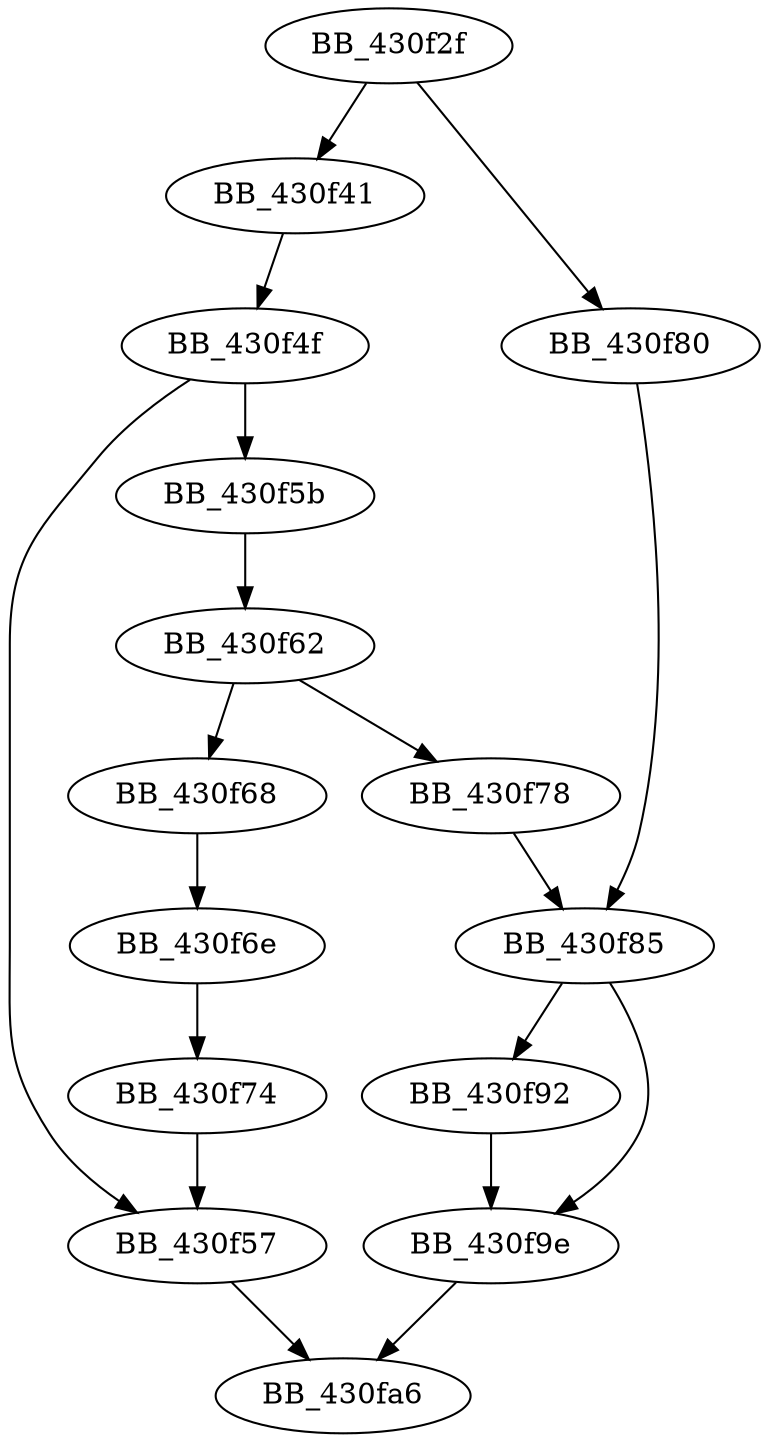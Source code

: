 DiGraph ___init_time{
BB_430f2f->BB_430f41
BB_430f2f->BB_430f80
BB_430f41->BB_430f4f
BB_430f4f->BB_430f57
BB_430f4f->BB_430f5b
BB_430f57->BB_430fa6
BB_430f5b->BB_430f62
BB_430f62->BB_430f68
BB_430f62->BB_430f78
BB_430f68->BB_430f6e
BB_430f6e->BB_430f74
BB_430f74->BB_430f57
BB_430f78->BB_430f85
BB_430f80->BB_430f85
BB_430f85->BB_430f92
BB_430f85->BB_430f9e
BB_430f92->BB_430f9e
BB_430f9e->BB_430fa6
}
